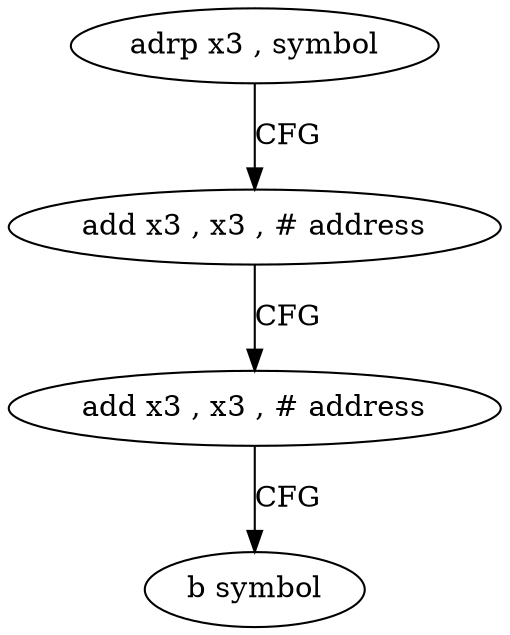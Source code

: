 digraph "func" {
"4318160" [label = "adrp x3 , symbol" ]
"4318164" [label = "add x3 , x3 , # address" ]
"4318168" [label = "add x3 , x3 , # address" ]
"4318172" [label = "b symbol" ]
"4318160" -> "4318164" [ label = "CFG" ]
"4318164" -> "4318168" [ label = "CFG" ]
"4318168" -> "4318172" [ label = "CFG" ]
}

